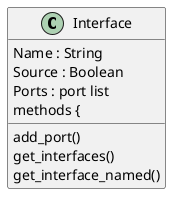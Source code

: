 @startuml
  class Interface {
    Name : String
    Source : Boolean
    Ports : port list
    methods {
      add_port()
      get_interfaces()
      get_interface_named()
    }
  }
@enduml
